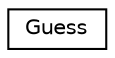 digraph "Graphical Class Hierarchy"
{
 // LATEX_PDF_SIZE
  edge [fontname="Helvetica",fontsize="10",labelfontname="Helvetica",labelfontsize="10"];
  node [fontname="Helvetica",fontsize="10",shape=record];
  rankdir="LR";
  Node0 [label="Guess",height=0.2,width=0.4,color="black", fillcolor="white", style="filled",URL="$struct_guess.html",tooltip="the Guess struct is used to store a guess in KNN for sorting and deciding the result @guess index gue..."];
}
